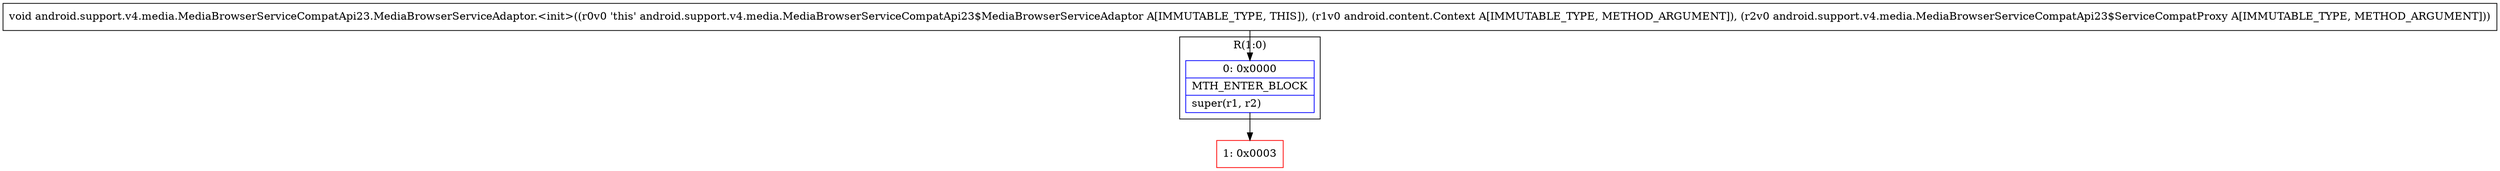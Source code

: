 digraph "CFG forandroid.support.v4.media.MediaBrowserServiceCompatApi23.MediaBrowserServiceAdaptor.\<init\>(Landroid\/content\/Context;Landroid\/support\/v4\/media\/MediaBrowserServiceCompatApi23$ServiceCompatProxy;)V" {
subgraph cluster_Region_1274393211 {
label = "R(1:0)";
node [shape=record,color=blue];
Node_0 [shape=record,label="{0\:\ 0x0000|MTH_ENTER_BLOCK\l|super(r1, r2)\l}"];
}
Node_1 [shape=record,color=red,label="{1\:\ 0x0003}"];
MethodNode[shape=record,label="{void android.support.v4.media.MediaBrowserServiceCompatApi23.MediaBrowserServiceAdaptor.\<init\>((r0v0 'this' android.support.v4.media.MediaBrowserServiceCompatApi23$MediaBrowserServiceAdaptor A[IMMUTABLE_TYPE, THIS]), (r1v0 android.content.Context A[IMMUTABLE_TYPE, METHOD_ARGUMENT]), (r2v0 android.support.v4.media.MediaBrowserServiceCompatApi23$ServiceCompatProxy A[IMMUTABLE_TYPE, METHOD_ARGUMENT])) }"];
MethodNode -> Node_0;
Node_0 -> Node_1;
}

